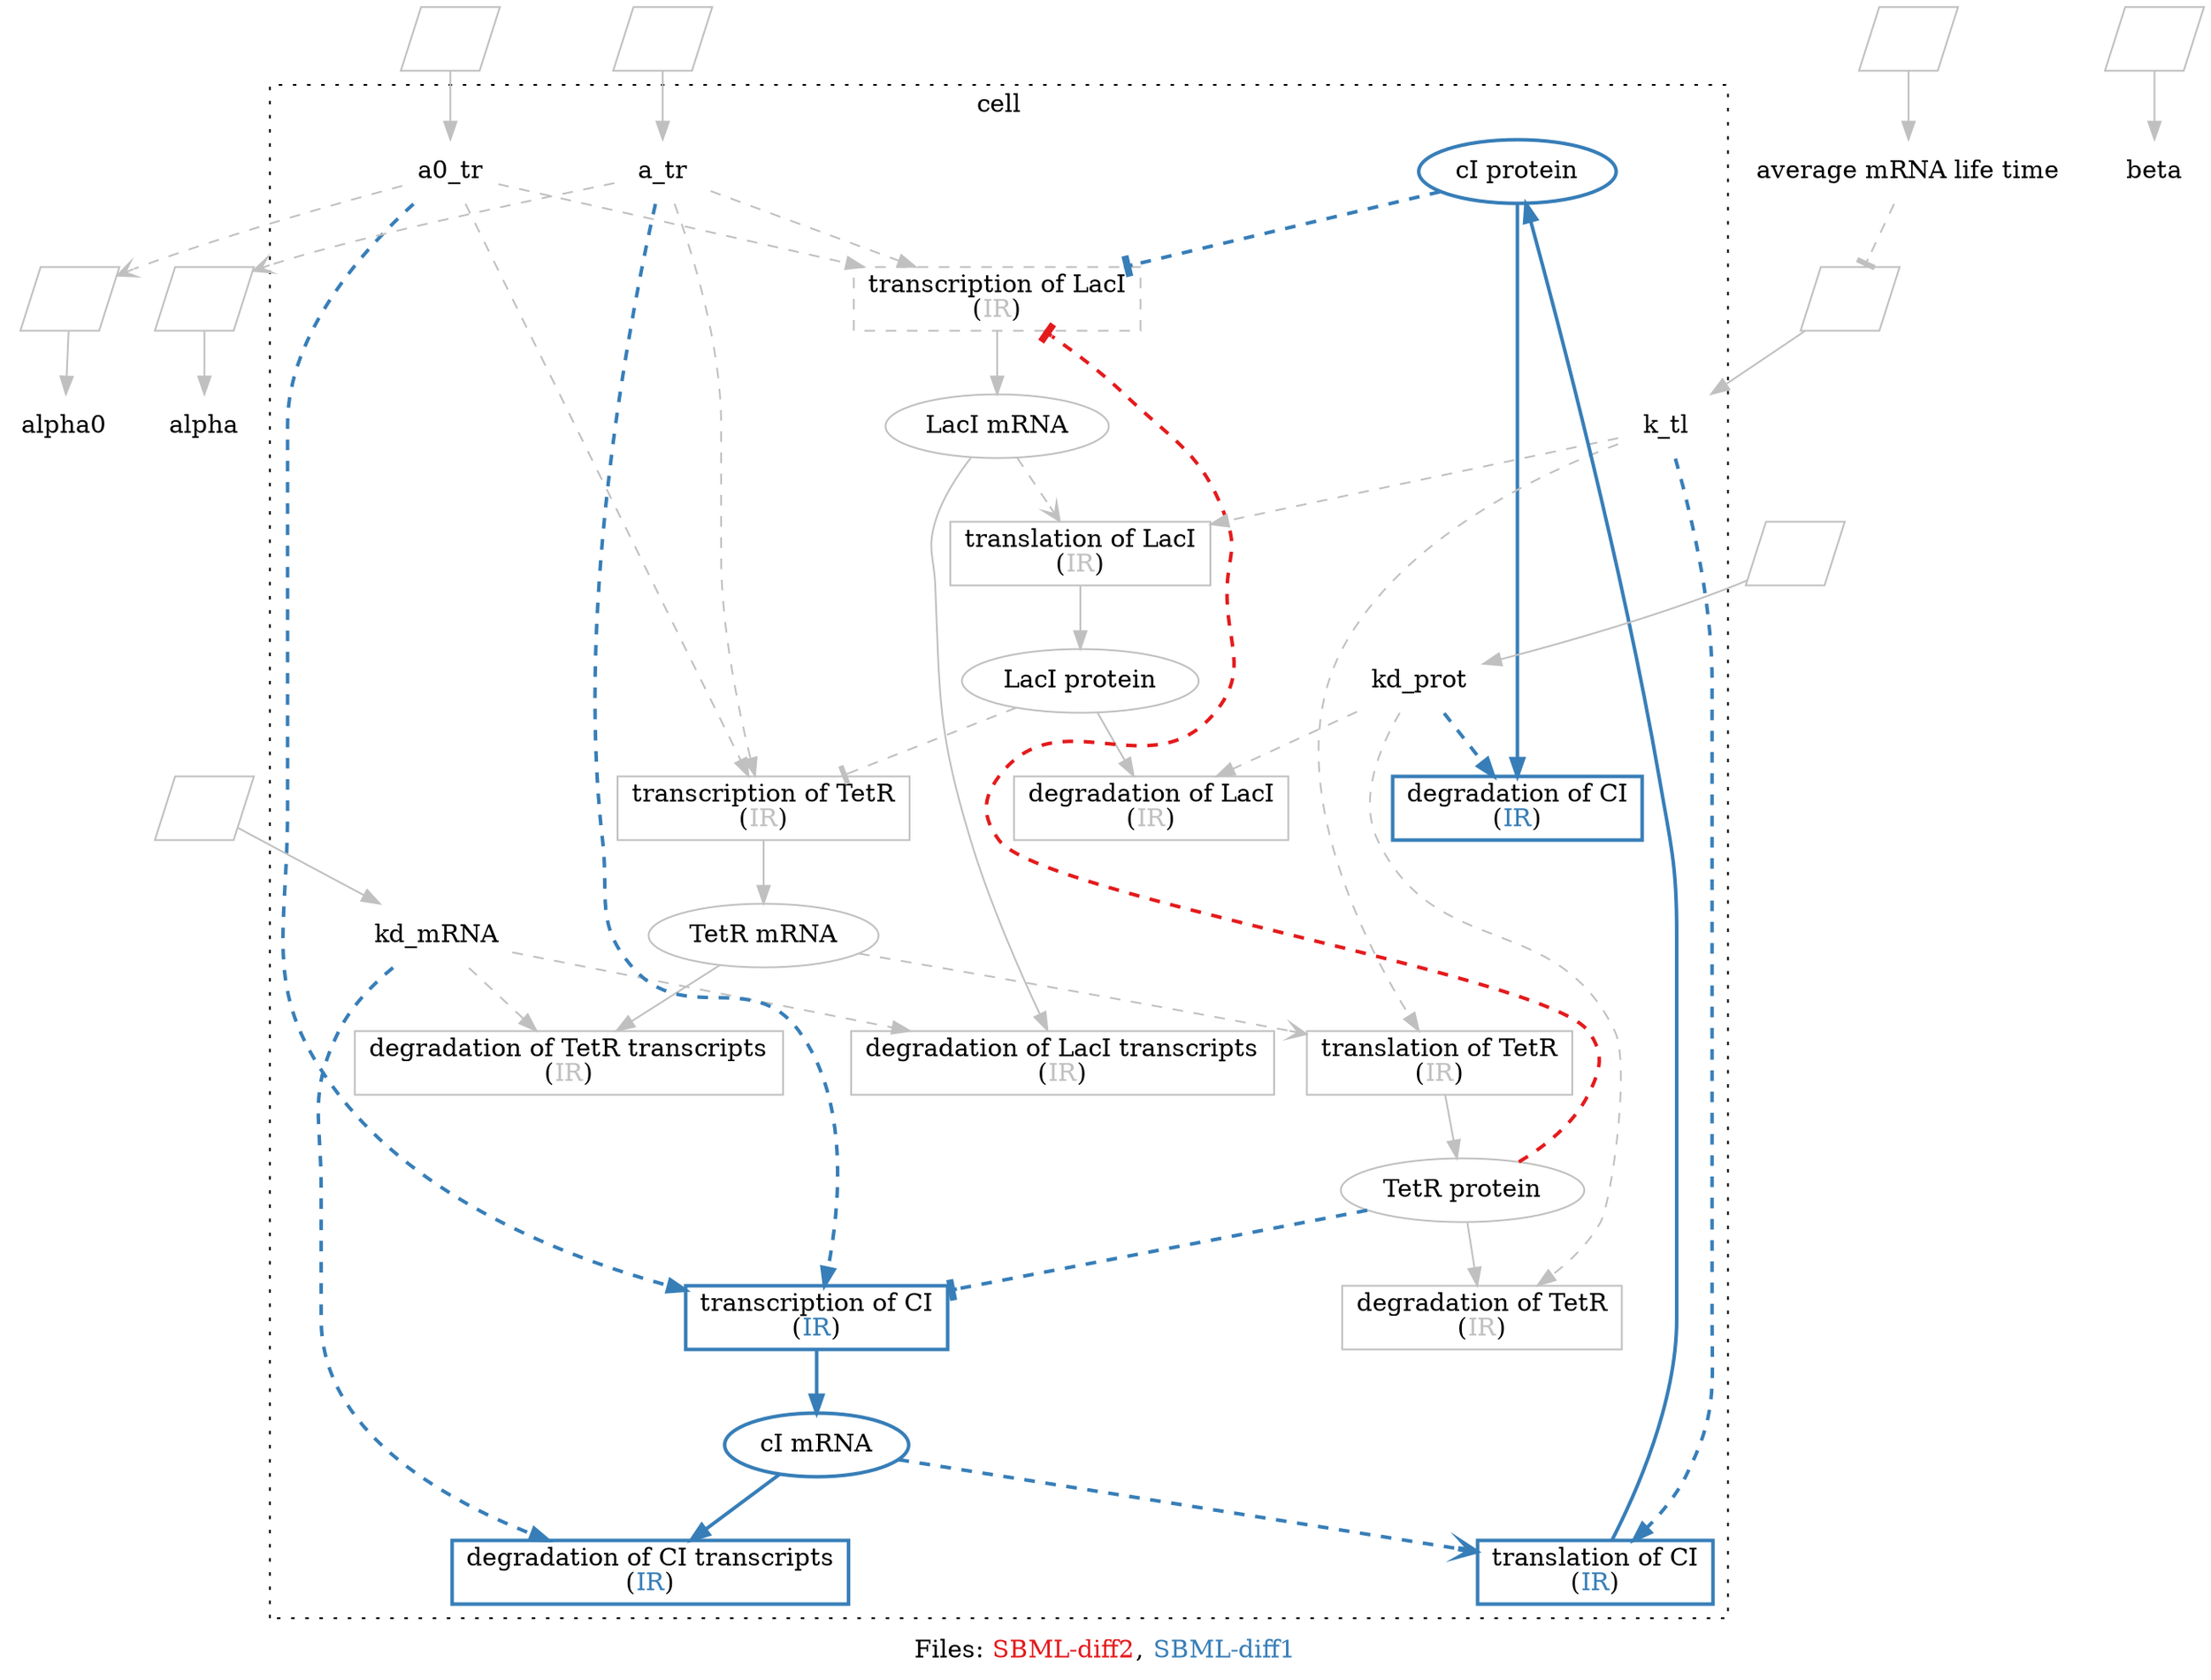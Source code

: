 


digraph comparison {
rankdir = TB;


subgraph cluster_cell {
graph[style=dotted];
label="cell";
"PZ" [color="#377eb8",label="cI protein"   , style="bold,"];
"PX" [color="grey",label="LacI protein"   , style=""];
"PY" [color="grey",label="TetR protein"   , style=""];
"Y" [color="grey",label="TetR mRNA"   , style=""];
"X" [color="grey",label="LacI mRNA"   , style=""];
"Z" [color="#377eb8",label="cI mRNA"   , style="bold,"];
Reaction2 [shape="rectangle", color="grey",  label=<degradation of TetR transcripts<br/>(<font color='grey'>IR</font>)> , style=""];
Y -> Reaction2 [color="grey", style=""];
kd_mRNA -> Reaction2 [color="grey" , style="dashed"];
Reaction3 [shape="rectangle", color="#377eb8",  label=<degradation of CI transcripts<br/>(<font color='#377eb8'>IR</font>)> , style="bold,"];
Z -> Reaction3 [color="#377eb8", style="bold,"];
kd_mRNA -> Reaction3 [color="#377eb8" , style="bold,dashed"];
Reaction1 [shape="rectangle", color="grey",  label=<degradation of LacI transcripts<br/>(<font color='grey'>IR</font>)> , style=""];
X -> Reaction1 [color="grey", style=""];
kd_mRNA -> Reaction1 [color="grey" , style="dashed"];
Reaction10 [shape="rectangle", color="grey",  label=<transcription of LacI<br/>(<font color='grey'>IR</font>)> , style="dashed"];
a0_tr -> Reaction10 [color="grey" , style="dashed"];
a_tr -> Reaction10 [color="grey" , style="dashed"];
Reaction10 -> X [color="grey", style=""];
Reaction7 [shape="rectangle", color="grey",  label=<degradation of LacI<br/>(<font color='grey'>IR</font>)> , style=""];
PX -> Reaction7 [color="grey", style=""];
kd_prot -> Reaction7 [color="grey" , style="dashed"];
Reaction4 [shape="rectangle", color="grey",  label=<translation of LacI<br/>(<font color='grey'>IR</font>)> , style=""];
k_tl -> Reaction4 [color="grey" , style="dashed"];
Reaction4 -> PX [color="grey", style=""];
Reaction5 [shape="rectangle", color="grey",  label=<translation of TetR<br/>(<font color='grey'>IR</font>)> , style=""];
k_tl -> Reaction5 [color="grey" , style="dashed"];
Reaction5 -> PY [color="grey", style=""];
Reaction8 [shape="rectangle", color="grey",  label=<degradation of TetR<br/>(<font color='grey'>IR</font>)> , style=""];
PY -> Reaction8 [color="grey", style=""];
kd_prot -> Reaction8 [color="grey" , style="dashed"];
Reaction9 [shape="rectangle", color="#377eb8",  label=<degradation of CI<br/>(<font color='#377eb8'>IR</font>)> , style="bold,"];
PZ -> Reaction9 [color="#377eb8", style="bold,"];
kd_prot -> Reaction9 [color="#377eb8" , style="bold,dashed"];
Reaction12 [shape="rectangle", color="#377eb8",  label=<transcription of CI<br/>(<font color='#377eb8'>IR</font>)> , style="bold,"];
a0_tr -> Reaction12 [color="#377eb8" , style="bold,dashed"];
a_tr -> Reaction12 [color="#377eb8" , style="bold,dashed"];
Reaction12 -> Z [color="#377eb8", style="bold,"];
Reaction6 [shape="rectangle", color="#377eb8",  label=<translation of CI<br/>(<font color='#377eb8'>IR</font>)> , style="bold,"];
k_tl -> Reaction6 [color="#377eb8" , style="bold,dashed"];
Reaction6 -> PZ [color="#377eb8", style="bold,"];
Reaction11 [shape="rectangle", color="grey",  label=<transcription of TetR<br/>(<font color='grey'>IR</font>)> , style=""];
a0_tr -> Reaction11 [color="grey" , style="dashed"];
a_tr -> Reaction11 [color="grey" , style="dashed"];
Reaction11 -> Y [color="grey", style=""];
"X" -> "Reaction4" [color="grey", arrowhead="vee" , style="dashed"];
"PX" -> "Reaction11" [color="grey", arrowhead="tee" , style="dashed"];
"PZ" -> "Reaction10" [color="#377eb8", arrowhead="tee" , style="bold,dashed"];
"Y" -> "Reaction5" [color="grey", arrowhead="vee" , style="dashed"];
"PY" -> "Reaction12" [color="#377eb8", arrowhead="tee" , style="bold,dashed"];
"PY" -> "Reaction10" [color="#e41a1c", arrowhead="tee" , style="bold,dashed"];
"Z" -> "Reaction6" [color="#377eb8", arrowhead="vee" , style="bold,dashed"];


}
rule_k_tl [shape="parallelogram", color="grey",  label="" , style=""];
rule_k_tl -> k_tl [color="grey", style="dotted" , style=""];
t_ave -> rule_k_tl [color="grey", arrowhead="tee" , style="dashed"];
rule_a0_tr [shape="parallelogram", color="grey",  label="" , style=""];
rule_a0_tr -> a0_tr [color="grey", style="dotted" , style=""];
rule_t_ave [shape="parallelogram", color="grey",  label="" , style=""];
rule_t_ave -> t_ave [color="grey", style="dotted" , style=""];
rule_alpha0 [shape="parallelogram", color="grey",  label="" , style=""];
rule_alpha0 -> alpha0 [color="grey", style="dotted" , style=""];
a0_tr -> rule_alpha0 [color="grey", arrowhead="vee" , style="dashed"];
rule_beta [shape="parallelogram", color="grey",  label="" , style=""];
rule_beta -> beta [color="grey", style="dotted" , style=""];
rule_a_tr [shape="parallelogram", color="grey",  label="" , style=""];
rule_a_tr -> a_tr [color="grey", style="dotted" , style=""];
rule_kd_prot [shape="parallelogram", color="grey",  label="" , style=""];
rule_kd_prot -> kd_prot [color="grey", style="dotted" , style=""];
rule_alpha [shape="parallelogram", color="grey",  label="" , style=""];
rule_alpha -> alpha [color="grey", style="dotted" , style=""];
a_tr -> rule_alpha [color="grey", arrowhead="vee" , style="dashed"];
rule_kd_mRNA [shape="parallelogram", color="grey",  label="" , style=""];
rule_kd_mRNA -> kd_mRNA [color="grey", style="dotted" , style=""];
k_tl [label="k_tl", shape=none, color="grey"];
a0_tr [label="a0_tr", shape=none, color="grey"];
t_ave [label="average mRNA life time", shape=none, color="grey"];
alpha0 [label="alpha0", shape=none, color="grey"];
beta [label="beta", shape=none, color="grey"];
a_tr [label="a_tr", shape=none, color="grey"];
kd_prot [label="kd_prot", shape=none, color="grey"];
alpha [label="alpha", shape=none, color="grey"];
kd_mRNA [label="kd_mRNA", shape=none, color="grey"];
label=<Files: <font color='#e41a1c'>SBML-diff2</font>, <font color='#377eb8'>SBML-diff1</font>>;
}

